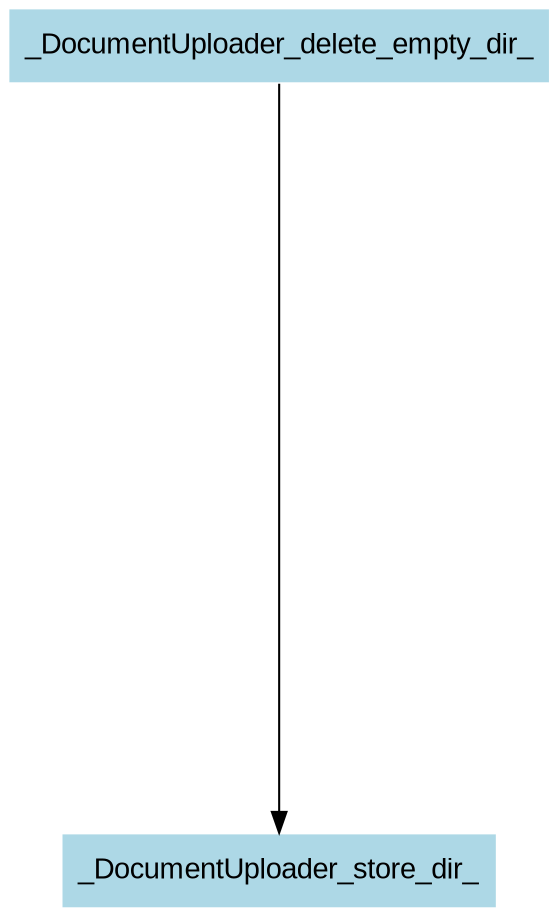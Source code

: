 digraph CallGraph {
ranksep=5;
nodesep=0.5;
node [fontname=Arial];
edge [fontname=Arial];
_DocumentUploader_delete_empty_dir_ -> _DocumentUploader_store_dir_;
_DocumentUploader_delete_empty_dir_ [shape=box, style=filled, fillcolor=lightblue  , color=white];
_DocumentUploader_store_dir_ [shape=box, style=filled, fillcolor=lightblue  , color=white];
}
